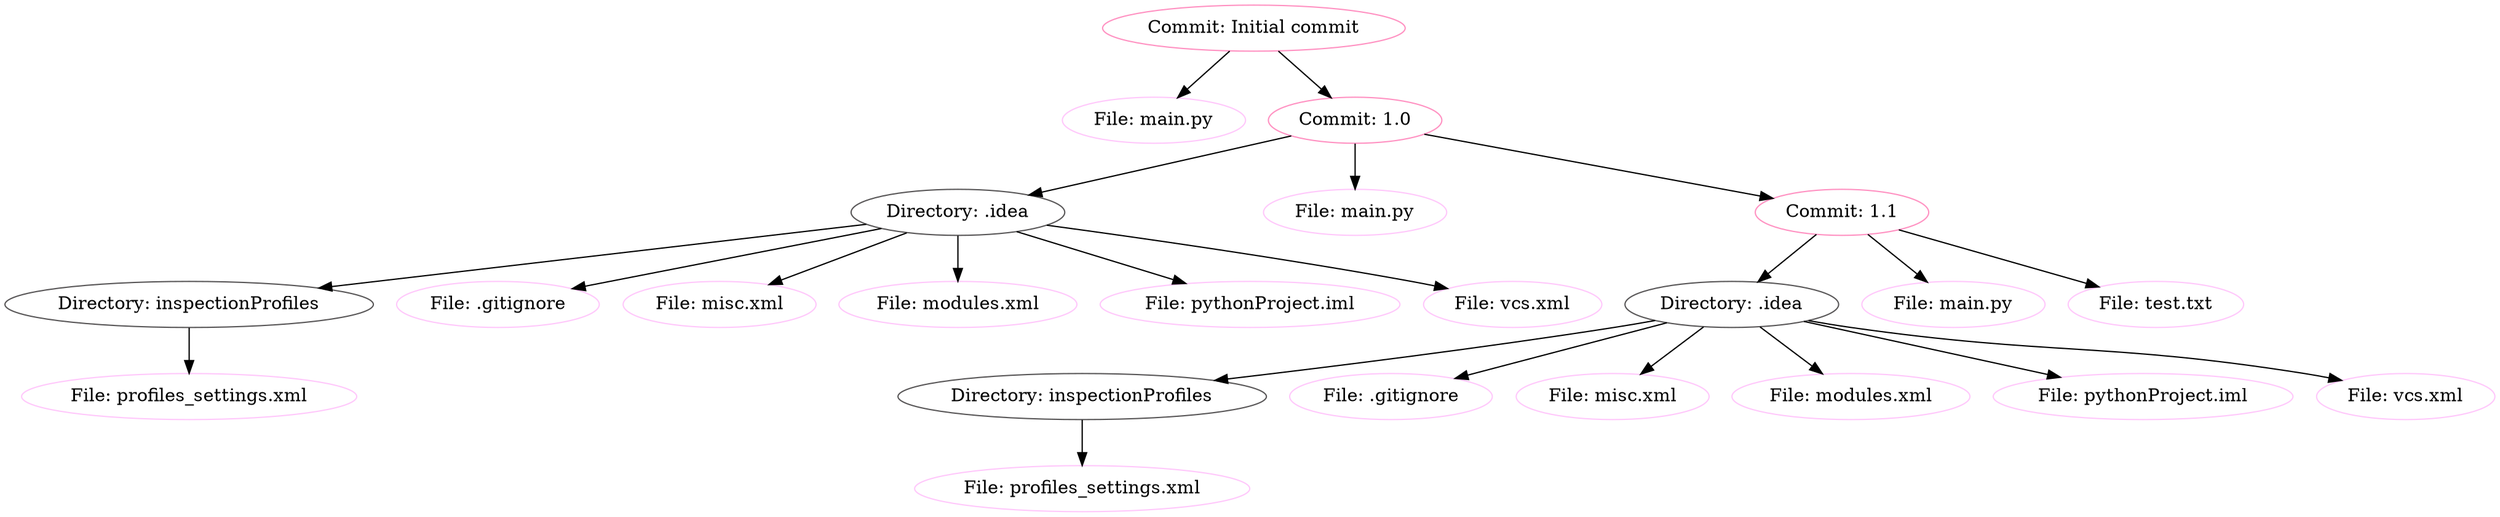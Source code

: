 digraph Commits {
  0[label="Commit: Initial commit", color="#ff92c2"]
  1[label="File: main.py", color="#FFC8FB"]
  2[label="Commit: 1.0", color="#ff92c2"]
  3[label="Directory: .idea", color="#595758"]
  4[label="Directory: inspectionProfiles", color="#595758"]
  5[label="File: profiles_settings.xml", color="#FFC8FB"]
  6[label="File: .gitignore", color="#FFC8FB"]
  7[label="File: misc.xml", color="#FFC8FB"]
  8[label="File: modules.xml", color="#FFC8FB"]
  9[label="File: pythonProject.iml", color="#FFC8FB"]
  10[label="File: vcs.xml", color="#FFC8FB"]
  11[label="File: main.py", color="#FFC8FB"]
  12[label="Commit: 1.1", color="#ff92c2"]
  13[label="Directory: .idea", color="#595758"]
  14[label="Directory: inspectionProfiles", color="#595758"]
  15[label="File: profiles_settings.xml", color="#FFC8FB"]
  16[label="File: .gitignore", color="#FFC8FB"]
  17[label="File: misc.xml", color="#FFC8FB"]
  18[label="File: modules.xml", color="#FFC8FB"]
  19[label="File: pythonProject.iml", color="#FFC8FB"]
  20[label="File: vcs.xml", color="#FFC8FB"]
  21[label="File: main.py", color="#FFC8FB"]
  22[label="File: test.txt", color="#FFC8FB"]
  0 -> 1
  0 -> 2
  2 -> 3
  3 -> 4
  4 -> 5
  3 -> 6
  3 -> 7
  3 -> 8
  3 -> 9
  3 -> 10
  2 -> 11
  2 -> 12
  12 -> 13
  13 -> 14
  14 -> 15
  13 -> 16
  13 -> 17
  13 -> 18
  13 -> 19
  13 -> 20
  12 -> 21
  12 -> 22
}